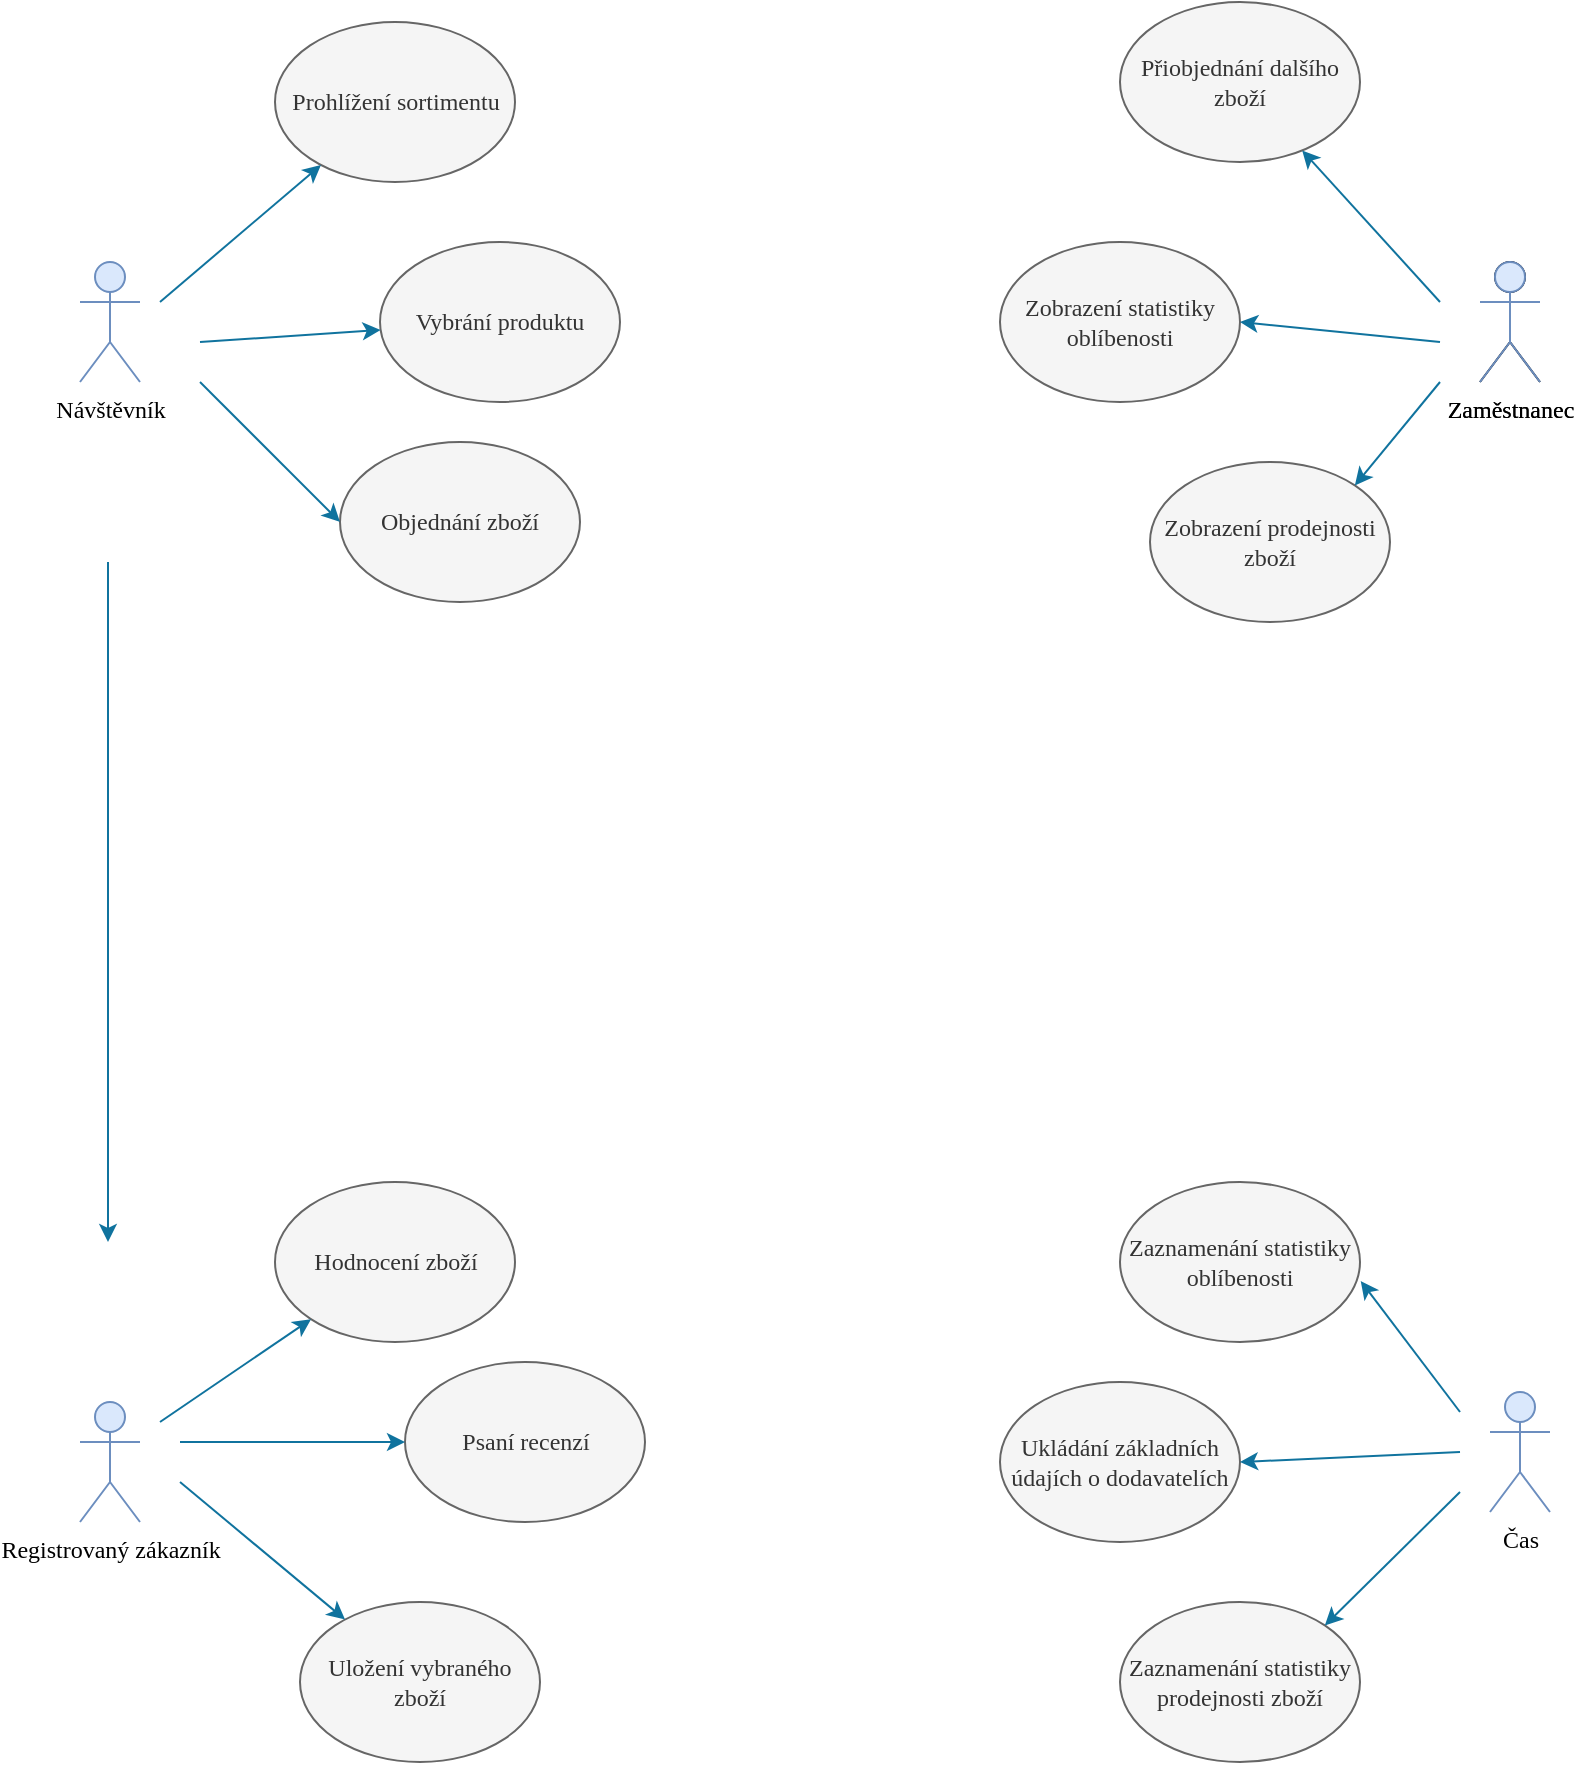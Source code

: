 <mxfile version="13.9.9" type="github">
  <diagram id="BEVDedkttZ-zHT9xq8m-" name="Page-1">
    <mxGraphModel dx="2333" dy="747" grid="1" gridSize="10" guides="1" tooltips="1" connect="1" arrows="1" fold="1" page="1" pageScale="1" pageWidth="850" pageHeight="1100" math="0" shadow="0">
      <root>
        <mxCell id="0" />
        <mxCell id="1" parent="0" />
        <mxCell id="1CTowpPIfYObmL4wpYnB-1" value="Návštěvník" style="shape=umlActor;verticalLabelPosition=bottom;verticalAlign=top;html=1;outlineConnect=0;fillColor=#dae8fc;strokeColor=#6c8ebf;fontFamily=Verdana;fontStyle=0" parent="1" vertex="1">
          <mxGeometry x="50" y="200" width="30" height="60" as="geometry" />
        </mxCell>
        <mxCell id="1CTowpPIfYObmL4wpYnB-2" value="Registrovaný zákazník" style="shape=umlActor;verticalLabelPosition=bottom;verticalAlign=top;html=1;outlineConnect=0;fillColor=#dae8fc;strokeColor=#6c8ebf;fontFamily=Verdana;fontStyle=0" parent="1" vertex="1">
          <mxGeometry x="50" y="770" width="30" height="60" as="geometry" />
        </mxCell>
        <mxCell id="1CTowpPIfYObmL4wpYnB-3" value="Zaměstnanec" style="shape=umlActor;verticalLabelPosition=bottom;verticalAlign=top;html=1;outlineConnect=0;fontFamily=Verdana;fontStyle=0" parent="1" vertex="1">
          <mxGeometry x="750" y="200" width="30" height="60" as="geometry" />
        </mxCell>
        <mxCell id="1CTowpPIfYObmL4wpYnB-7" value="Prohlížení sortimentu" style="ellipse;whiteSpace=wrap;html=1;fillColor=#f5f5f5;strokeColor=#666666;fontStyle=0;fontFamily=Verdana;fontColor=#333333;" parent="1" vertex="1">
          <mxGeometry x="147.5" y="80" width="120" height="80" as="geometry" />
        </mxCell>
        <mxCell id="1CTowpPIfYObmL4wpYnB-8" value="Vybrání produktu" style="ellipse;whiteSpace=wrap;html=1;fillColor=#f5f5f5;strokeColor=#666666;fontStyle=0;fontFamily=Verdana;fontColor=#333333;" parent="1" vertex="1">
          <mxGeometry x="200" y="190" width="120" height="80" as="geometry" />
        </mxCell>
        <mxCell id="1CTowpPIfYObmL4wpYnB-10" value="Uložení vybraného zboží" style="ellipse;whiteSpace=wrap;html=1;fillColor=#f5f5f5;strokeColor=#666666;fontStyle=0;fontFamily=Verdana;fontColor=#333333;" parent="1" vertex="1">
          <mxGeometry x="160" y="870" width="120" height="80" as="geometry" />
        </mxCell>
        <mxCell id="1CTowpPIfYObmL4wpYnB-11" value="Hodnocení zboží&lt;span style=&quot;color: rgba(0, 0, 0, 0); font-size: 0px;&quot;&gt;%3CmxGraphModel%3E%3Croot%3E%3CmxCell%20id%3D%220%22%2F%3E%3CmxCell%20id%3D%221%22%20parent%3D%220%22%2F%3E%3CmxCell%20id%3D%222%22%20value%3D%22znovuna%C4%8Dten%C3%AD%20vybran%C3%A9ho%20zbo%C5%BE%C3%AD%22%20style%3D%22ellipse%3BwhiteSpace%3Dwrap%3Bhtml%3D1%3B%22%20vertex%3D%221%22%20parent%3D%221%22%3E%3CmxGeometry%20x%3D%22230%22%20y%3D%22390%22%20width%3D%22120%22%20height%3D%2280%22%20as%3D%22geometry%22%2F%3E%3C%2FmxCell%3E%3C%2Froot%3E%3C%2FmxGraphModel%3E&lt;/span&gt;" style="ellipse;whiteSpace=wrap;html=1;fillColor=#f5f5f5;strokeColor=#666666;fontStyle=0;fontFamily=Verdana;fontColor=#333333;" parent="1" vertex="1">
          <mxGeometry x="147.5" y="660" width="120" height="80" as="geometry" />
        </mxCell>
        <mxCell id="1CTowpPIfYObmL4wpYnB-12" value="Psaní recenzí&lt;span style=&quot;color: rgba(0, 0, 0, 0); font-size: 0px;&quot;&gt;%3CmxGraphModel%3E%3Croot%3E%3CmxCell%20id%3D%220%22%2F%3E%3CmxCell%20id%3D%221%22%20parent%3D%220%22%2F%3E%3CmxCell%20id%3D%222%22%20value%3D%22Hodnocen%C3%AD%20zbo%C5%BE%C3%AD%26lt%3Bspan%20style%3D%26quot%3Bcolor%3A%20rgba(0%20%2C%200%20%2C%200%20%2C%200)%20%3B%20font-family%3A%20monospace%20%3B%20font-size%3A%200px%26quot%3B%26gt%3B%253CmxGraphModel%253E%253Croot%253E%253CmxCell%2520id%253D%25220%2522%252F%253E%253CmxCell%2520id%253D%25221%2522%2520parent%253D%25220%2522%252F%253E%253CmxCell%2520id%253D%25222%2522%2520value%253D%2522znovuna%25C4%258Dten%25C3%25AD%2520vybran%25C3%25A9ho%2520zbo%25C5%25BE%25C3%25AD%2522%2520style%253D%2522ellipse%253BwhiteSpace%253Dwrap%253Bhtml%253D1%253B%2522%2520vertex%253D%25221%2522%2520parent%253D%25221%2522%253E%253CmxGeometry%2520x%253D%2522230%2522%2520y%253D%2522390%2522%2520width%253D%2522120%2522%2520height%253D%252280%2522%2520as%253D%2522geometry%2522%252F%253E%253C%252FmxCell%253E%253C%252Froot%253E%253C%252FmxGraphModel%253E%26lt%3B%2Fspan%26gt%3B%22%20style%3D%22ellipse%3BwhiteSpace%3Dwrap%3Bhtml%3D1%3B%22%20vertex%3D%221%22%20parent%3D%221%22%3E%3CmxGeometry%20x%3D%22370%22%20y%3D%22530%22%20width%3D%22120%22%20height%3D%2280%22%20as%3D%22geometry%22%2F%3E%3C%2FmxCell%3E%3C%2Froot%3E%3C%2FmxGraphModelPsan&lt;/span&gt;" style="ellipse;whiteSpace=wrap;html=1;fillColor=#f5f5f5;strokeColor=#666666;fontStyle=0;fontFamily=Verdana;fontColor=#333333;" parent="1" vertex="1">
          <mxGeometry x="212.5" y="750" width="120" height="80" as="geometry" />
        </mxCell>
        <mxCell id="1CTowpPIfYObmL4wpYnB-13" value="Objednání zboží" style="ellipse;whiteSpace=wrap;html=1;fillColor=#f5f5f5;strokeColor=#666666;fontStyle=0;fontFamily=Verdana;fontColor=#333333;" parent="1" vertex="1">
          <mxGeometry x="180" y="290" width="120" height="80" as="geometry" />
        </mxCell>
        <mxCell id="1CTowpPIfYObmL4wpYnB-14" value="Přiobjednání dalšího zboží" style="ellipse;whiteSpace=wrap;html=1;fillColor=#f5f5f5;strokeColor=#666666;fontStyle=0;fontFamily=Verdana;fontColor=#333333;" parent="1" vertex="1">
          <mxGeometry x="570" y="70" width="120" height="80" as="geometry" />
        </mxCell>
        <mxCell id="1CTowpPIfYObmL4wpYnB-15" value="Zobrazení statistiky oblíbenosti" style="ellipse;whiteSpace=wrap;html=1;fillColor=#f5f5f5;strokeColor=#666666;fontStyle=0;fontFamily=Verdana;fontColor=#333333;" parent="1" vertex="1">
          <mxGeometry x="510" y="190" width="120" height="80" as="geometry" />
        </mxCell>
        <mxCell id="1CTowpPIfYObmL4wpYnB-16" value="Zobrazení prodejnosti zboží" style="ellipse;whiteSpace=wrap;html=1;fillColor=#f5f5f5;strokeColor=#666666;fontStyle=0;fontFamily=Verdana;fontColor=#333333;" parent="1" vertex="1">
          <mxGeometry x="585" y="300" width="120" height="80" as="geometry" />
        </mxCell>
        <mxCell id="1CTowpPIfYObmL4wpYnB-17" style="edgeStyle=orthogonalEdgeStyle;rounded=0;orthogonalLoop=1;jettySize=auto;html=1;exitX=0.5;exitY=1;exitDx=0;exitDy=0;fontFamily=Verdana;fontStyle=0;fillColor=#f5f5f5;strokeColor=#666666;" parent="1" source="1CTowpPIfYObmL4wpYnB-10" target="1CTowpPIfYObmL4wpYnB-10" edge="1">
          <mxGeometry relative="1" as="geometry" />
        </mxCell>
        <mxCell id="1CTowpPIfYObmL4wpYnB-23" value="" style="endArrow=classic;html=1;fontFamily=Verdana;fontStyle=0;fillColor=#b1ddf0;strokeColor=#10739e;" parent="1" edge="1">
          <mxGeometry width="50" height="50" relative="1" as="geometry">
            <mxPoint x="64" y="350" as="sourcePoint" />
            <mxPoint x="64" y="690" as="targetPoint" />
          </mxGeometry>
        </mxCell>
        <mxCell id="1CTowpPIfYObmL4wpYnB-27" value="Čas" style="shape=umlActor;verticalLabelPosition=bottom;verticalAlign=top;html=1;outlineConnect=0;fillColor=#dae8fc;strokeColor=#6c8ebf;fontFamily=Verdana;fontStyle=0" parent="1" vertex="1">
          <mxGeometry x="755" y="765" width="30" height="60" as="geometry" />
        </mxCell>
        <mxCell id="1CTowpPIfYObmL4wpYnB-28" value="Zaznamenání statistiky oblíbenosti" style="ellipse;whiteSpace=wrap;html=1;fillColor=#f5f5f5;strokeColor=#666666;fontStyle=0;fontFamily=Verdana;fontColor=#333333;" parent="1" vertex="1">
          <mxGeometry x="570" y="660" width="120" height="80" as="geometry" />
        </mxCell>
        <mxCell id="1CTowpPIfYObmL4wpYnB-29" value="Zaznamenání statistiky prodejnosti zboží" style="ellipse;whiteSpace=wrap;html=1;fillColor=#f5f5f5;strokeColor=#666666;fontStyle=0;fontFamily=Verdana;fontColor=#333333;" parent="1" vertex="1">
          <mxGeometry x="570" y="870" width="120" height="80" as="geometry" />
        </mxCell>
        <mxCell id="1CTowpPIfYObmL4wpYnB-35" value="Ukládání základních údajích o dodavatelích" style="ellipse;whiteSpace=wrap;html=1;fillColor=#f5f5f5;strokeColor=#666666;fontStyle=0;fontFamily=Verdana;fontColor=#333333;" parent="1" vertex="1">
          <mxGeometry x="510" y="760" width="120" height="80" as="geometry" />
        </mxCell>
        <mxCell id="1CTowpPIfYObmL4wpYnB-37" value="" style="endArrow=classic;html=1;fontFamily=Verdana;fontStyle=0;fillColor=#b1ddf0;strokeColor=#10739e;" parent="1" target="1CTowpPIfYObmL4wpYnB-7" edge="1">
          <mxGeometry width="50" height="50" relative="1" as="geometry">
            <mxPoint x="90" y="220" as="sourcePoint" />
            <mxPoint x="470" y="200" as="targetPoint" />
          </mxGeometry>
        </mxCell>
        <mxCell id="1CTowpPIfYObmL4wpYnB-38" value="" style="endArrow=classic;html=1;entryX=0;entryY=0.5;entryDx=0;entryDy=0;fontFamily=Verdana;fontStyle=0;fillColor=#b1ddf0;strokeColor=#10739e;" parent="1" target="1CTowpPIfYObmL4wpYnB-13" edge="1">
          <mxGeometry width="50" height="50" relative="1" as="geometry">
            <mxPoint x="110" y="260" as="sourcePoint" />
            <mxPoint x="180.702" y="161.594" as="targetPoint" />
          </mxGeometry>
        </mxCell>
        <mxCell id="1CTowpPIfYObmL4wpYnB-39" value="" style="endArrow=classic;html=1;fontFamily=Verdana;fontStyle=0;fillColor=#b1ddf0;strokeColor=#10739e;" parent="1" target="1CTowpPIfYObmL4wpYnB-8" edge="1">
          <mxGeometry width="50" height="50" relative="1" as="geometry">
            <mxPoint x="110" y="240" as="sourcePoint" />
            <mxPoint x="222.5" y="230" as="targetPoint" />
          </mxGeometry>
        </mxCell>
        <mxCell id="1CTowpPIfYObmL4wpYnB-43" value="" style="endArrow=classic;html=1;fontFamily=Verdana;fontStyle=0;fillColor=#b1ddf0;strokeColor=#10739e;" parent="1" target="1CTowpPIfYObmL4wpYnB-11" edge="1">
          <mxGeometry width="50" height="50" relative="1" as="geometry">
            <mxPoint x="90" y="780" as="sourcePoint" />
            <mxPoint x="470" y="670" as="targetPoint" />
          </mxGeometry>
        </mxCell>
        <mxCell id="1CTowpPIfYObmL4wpYnB-44" value="" style="endArrow=classic;html=1;entryX=0;entryY=0.5;entryDx=0;entryDy=0;fontFamily=Verdana;fontStyle=0;fillColor=#b1ddf0;strokeColor=#10739e;" parent="1" target="1CTowpPIfYObmL4wpYnB-12" edge="1">
          <mxGeometry width="50" height="50" relative="1" as="geometry">
            <mxPoint x="100" y="790" as="sourcePoint" />
            <mxPoint x="175.711" y="738.703" as="targetPoint" />
          </mxGeometry>
        </mxCell>
        <mxCell id="1CTowpPIfYObmL4wpYnB-45" value="" style="endArrow=classic;html=1;fontFamily=Verdana;fontStyle=0;fillColor=#b1ddf0;strokeColor=#10739e;" parent="1" target="1CTowpPIfYObmL4wpYnB-10" edge="1">
          <mxGeometry width="50" height="50" relative="1" as="geometry">
            <mxPoint x="100" y="810" as="sourcePoint" />
            <mxPoint x="222.5" y="800" as="targetPoint" />
          </mxGeometry>
        </mxCell>
        <mxCell id="1CTowpPIfYObmL4wpYnB-46" value="" style="endArrow=classic;html=1;fontFamily=Verdana;fontStyle=0;fillColor=#b1ddf0;strokeColor=#10739e;" parent="1" target="1CTowpPIfYObmL4wpYnB-14" edge="1">
          <mxGeometry width="50" height="50" relative="1" as="geometry">
            <mxPoint x="730" y="220" as="sourcePoint" />
            <mxPoint x="440" y="320" as="targetPoint" />
          </mxGeometry>
        </mxCell>
        <mxCell id="1CTowpPIfYObmL4wpYnB-47" value="" style="endArrow=classic;html=1;entryX=1;entryY=0.5;entryDx=0;entryDy=0;fontFamily=Verdana;fontStyle=0;fillColor=#b1ddf0;strokeColor=#10739e;" parent="1" target="1CTowpPIfYObmL4wpYnB-15" edge="1">
          <mxGeometry width="50" height="50" relative="1" as="geometry">
            <mxPoint x="730" y="240" as="sourcePoint" />
            <mxPoint x="669.139" y="154.966" as="targetPoint" />
          </mxGeometry>
        </mxCell>
        <mxCell id="1CTowpPIfYObmL4wpYnB-48" value="" style="endArrow=classic;html=1;entryX=1;entryY=0;entryDx=0;entryDy=0;fontFamily=Verdana;fontStyle=0;fillColor=#b1ddf0;strokeColor=#10739e;" parent="1" target="1CTowpPIfYObmL4wpYnB-16" edge="1">
          <mxGeometry width="50" height="50" relative="1" as="geometry">
            <mxPoint x="730" y="260" as="sourcePoint" />
            <mxPoint x="640" y="240" as="targetPoint" />
          </mxGeometry>
        </mxCell>
        <mxCell id="1CTowpPIfYObmL4wpYnB-49" value="" style="endArrow=classic;html=1;entryX=1.003;entryY=0.619;entryDx=0;entryDy=0;entryPerimeter=0;fontFamily=Verdana;fontStyle=0;fillColor=#b1ddf0;strokeColor=#10739e;" parent="1" target="1CTowpPIfYObmL4wpYnB-28" edge="1">
          <mxGeometry width="50" height="50" relative="1" as="geometry">
            <mxPoint x="740" y="775" as="sourcePoint" />
            <mxPoint x="660" y="245" as="targetPoint" />
          </mxGeometry>
        </mxCell>
        <mxCell id="1CTowpPIfYObmL4wpYnB-50" value="" style="endArrow=classic;html=1;entryX=1;entryY=0.5;entryDx=0;entryDy=0;fontFamily=Verdana;fontStyle=0;fillColor=#b1ddf0;strokeColor=#10739e;" parent="1" target="1CTowpPIfYObmL4wpYnB-35" edge="1">
          <mxGeometry width="50" height="50" relative="1" as="geometry">
            <mxPoint x="740" y="795" as="sourcePoint" />
            <mxPoint x="699.36" y="734.52" as="targetPoint" />
          </mxGeometry>
        </mxCell>
        <mxCell id="1CTowpPIfYObmL4wpYnB-51" value="" style="endArrow=classic;html=1;entryX=1;entryY=0;entryDx=0;entryDy=0;fontFamily=Verdana;fontStyle=0;fillColor=#b1ddf0;strokeColor=#10739e;" parent="1" target="1CTowpPIfYObmL4wpYnB-29" edge="1">
          <mxGeometry width="50" height="50" relative="1" as="geometry">
            <mxPoint x="740" y="815" as="sourcePoint" />
            <mxPoint x="690.0" y="815" as="targetPoint" />
          </mxGeometry>
        </mxCell>
        <mxCell id="KmXWG8qKT1OYE4VyEqhS-1" value="Zaměstnanec" style="shape=umlActor;verticalLabelPosition=bottom;verticalAlign=top;html=1;outlineConnect=0;fillColor=#dae8fc;strokeColor=#6c8ebf;fontFamily=Verdana;fontStyle=0" vertex="1" parent="1">
          <mxGeometry x="750" y="200" width="30" height="60" as="geometry" />
        </mxCell>
      </root>
    </mxGraphModel>
  </diagram>
</mxfile>
